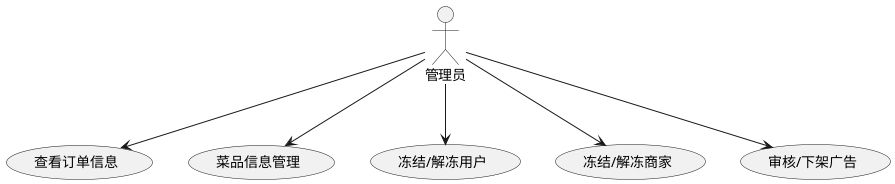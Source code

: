 @startuml

:管理员: --> (查看订单信息)
:管理员: --> (菜品信息管理)
:管理员: --> (冻结/解冻用户)
:管理员: --> (冻结/解冻商家)
:管理员: --> (审核/下架广告)
@enduml